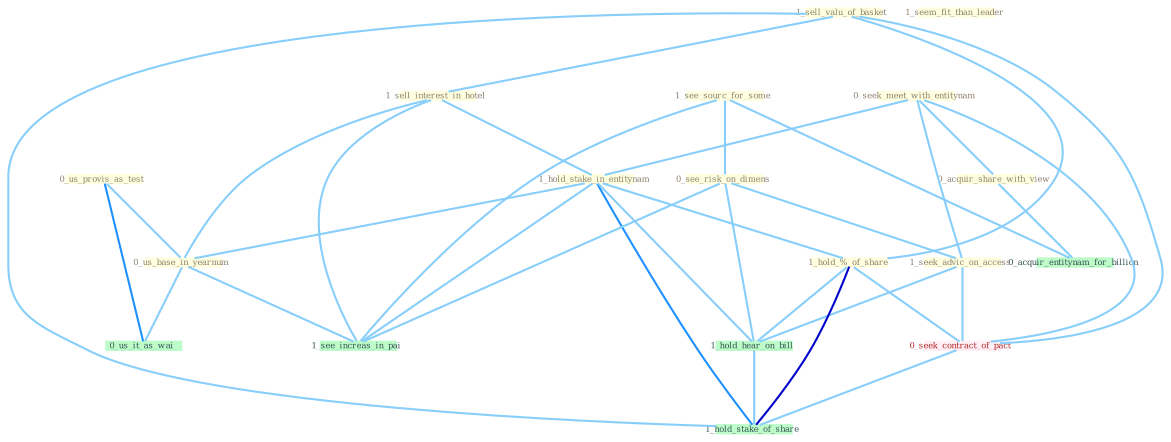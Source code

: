 Graph G{ 
    node
    [shape=polygon,style=filled,width=.5,height=.06,color="#BDFCC9",fixedsize=true,fontsize=4,
    fontcolor="#2f4f4f"];
    {node
    [color="#ffffe0", fontcolor="#8b7d6b"] "0_us_provis_as_test " "1_sell_valu_of_basket " "1_see_sourc_for_some " "0_seek_meet_with_entitynam " "1_sell_interest_in_hotel " "1_hold_stake_in_entitynam " "0_see_risk_on_dimens " "0_acquir_share_with_view " "0_us_base_in_yearnum " "1_seek_advic_on_access " "1_seem_fit_than_leader " "1_hold_%_of_share "}
{node [color="#fff0f5", fontcolor="#b22222"] "0_seek_contract_of_pact "}
edge [color="#B0E2FF"];

	"0_us_provis_as_test " -- "0_us_base_in_yearnum " [w="1", color="#87cefa" ];
	"0_us_provis_as_test " -- "0_us_it_as_wai " [w="2", color="#1e90ff" , len=0.8];
	"1_sell_valu_of_basket " -- "1_sell_interest_in_hotel " [w="1", color="#87cefa" ];
	"1_sell_valu_of_basket " -- "1_hold_%_of_share " [w="1", color="#87cefa" ];
	"1_sell_valu_of_basket " -- "0_seek_contract_of_pact " [w="1", color="#87cefa" ];
	"1_sell_valu_of_basket " -- "1_hold_stake_of_share " [w="1", color="#87cefa" ];
	"1_see_sourc_for_some " -- "0_see_risk_on_dimens " [w="1", color="#87cefa" ];
	"1_see_sourc_for_some " -- "0_acquir_entitynam_for_billion " [w="1", color="#87cefa" ];
	"1_see_sourc_for_some " -- "1_see_increas_in_pai " [w="1", color="#87cefa" ];
	"0_seek_meet_with_entitynam " -- "1_hold_stake_in_entitynam " [w="1", color="#87cefa" ];
	"0_seek_meet_with_entitynam " -- "0_acquir_share_with_view " [w="1", color="#87cefa" ];
	"0_seek_meet_with_entitynam " -- "1_seek_advic_on_access " [w="1", color="#87cefa" ];
	"0_seek_meet_with_entitynam " -- "0_seek_contract_of_pact " [w="1", color="#87cefa" ];
	"1_sell_interest_in_hotel " -- "1_hold_stake_in_entitynam " [w="1", color="#87cefa" ];
	"1_sell_interest_in_hotel " -- "0_us_base_in_yearnum " [w="1", color="#87cefa" ];
	"1_sell_interest_in_hotel " -- "1_see_increas_in_pai " [w="1", color="#87cefa" ];
	"1_hold_stake_in_entitynam " -- "0_us_base_in_yearnum " [w="1", color="#87cefa" ];
	"1_hold_stake_in_entitynam " -- "1_hold_%_of_share " [w="1", color="#87cefa" ];
	"1_hold_stake_in_entitynam " -- "1_see_increas_in_pai " [w="1", color="#87cefa" ];
	"1_hold_stake_in_entitynam " -- "1_hold_hear_on_bill " [w="1", color="#87cefa" ];
	"1_hold_stake_in_entitynam " -- "1_hold_stake_of_share " [w="2", color="#1e90ff" , len=0.8];
	"0_see_risk_on_dimens " -- "1_seek_advic_on_access " [w="1", color="#87cefa" ];
	"0_see_risk_on_dimens " -- "1_see_increas_in_pai " [w="1", color="#87cefa" ];
	"0_see_risk_on_dimens " -- "1_hold_hear_on_bill " [w="1", color="#87cefa" ];
	"0_acquir_share_with_view " -- "0_acquir_entitynam_for_billion " [w="1", color="#87cefa" ];
	"0_us_base_in_yearnum " -- "0_us_it_as_wai " [w="1", color="#87cefa" ];
	"0_us_base_in_yearnum " -- "1_see_increas_in_pai " [w="1", color="#87cefa" ];
	"1_seek_advic_on_access " -- "0_seek_contract_of_pact " [w="1", color="#87cefa" ];
	"1_seek_advic_on_access " -- "1_hold_hear_on_bill " [w="1", color="#87cefa" ];
	"1_hold_%_of_share " -- "0_seek_contract_of_pact " [w="1", color="#87cefa" ];
	"1_hold_%_of_share " -- "1_hold_hear_on_bill " [w="1", color="#87cefa" ];
	"1_hold_%_of_share " -- "1_hold_stake_of_share " [w="3", color="#0000cd" , len=0.6];
	"0_seek_contract_of_pact " -- "1_hold_stake_of_share " [w="1", color="#87cefa" ];
	"1_hold_hear_on_bill " -- "1_hold_stake_of_share " [w="1", color="#87cefa" ];
}